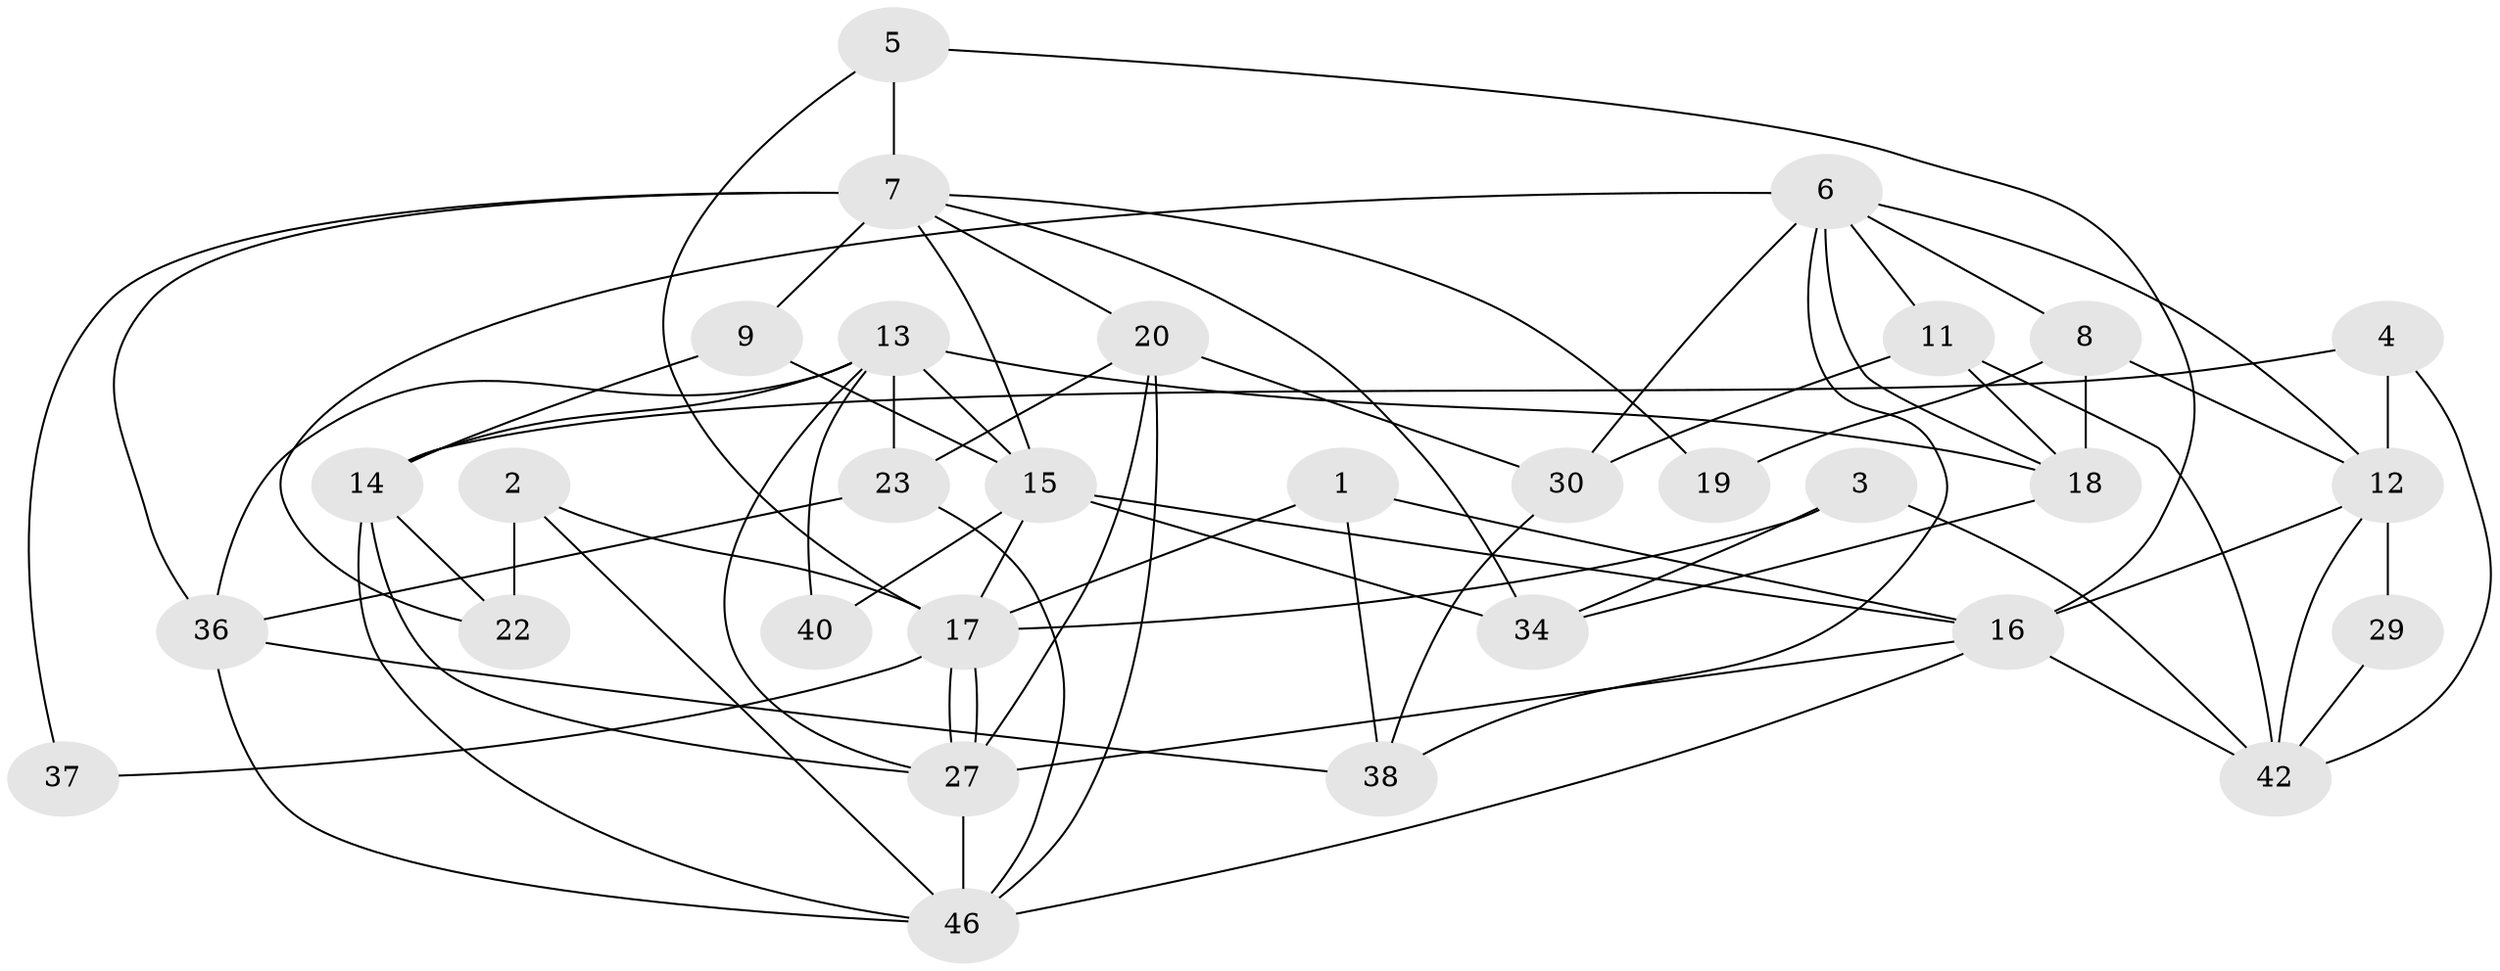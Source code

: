 // Generated by graph-tools (version 1.1) at 2025/24/03/03/25 07:24:02]
// undirected, 31 vertices, 72 edges
graph export_dot {
graph [start="1"]
  node [color=gray90,style=filled];
  1;
  2;
  3;
  4 [super="+32"];
  5;
  6 [super="+51"];
  7 [super="+10"];
  8 [super="+33"];
  9 [super="+39"];
  11 [super="+45"];
  12 [super="+21"];
  13 [super="+24"];
  14 [super="+50"];
  15 [super="+25"];
  16 [super="+28"];
  17 [super="+26"];
  18 [super="+47"];
  19;
  20 [super="+31"];
  22;
  23;
  27 [super="+48"];
  29;
  30 [super="+35"];
  34 [super="+41"];
  36 [super="+44"];
  37;
  38;
  40;
  42 [super="+43"];
  46 [super="+49"];
  1 -- 17;
  1 -- 38;
  1 -- 16;
  2 -- 22;
  2 -- 46;
  2 -- 17;
  3 -- 17;
  3 -- 42;
  3 -- 34;
  4 -- 42;
  4 -- 12;
  4 -- 14;
  5 -- 16;
  5 -- 17;
  5 -- 7;
  6 -- 8;
  6 -- 38;
  6 -- 22;
  6 -- 30;
  6 -- 11;
  6 -- 18;
  6 -- 12;
  7 -- 36;
  7 -- 9 [weight=2];
  7 -- 37;
  7 -- 15;
  7 -- 19;
  7 -- 20;
  7 -- 34;
  8 -- 19 [weight=2];
  8 -- 18 [weight=2];
  8 -- 12 [weight=2];
  9 -- 15;
  9 -- 14;
  11 -- 30;
  11 -- 18;
  11 -- 42;
  12 -- 29;
  12 -- 16;
  12 -- 42;
  13 -- 27;
  13 -- 23;
  13 -- 40;
  13 -- 36;
  13 -- 15;
  13 -- 18;
  13 -- 14;
  14 -- 22;
  14 -- 27;
  14 -- 46;
  15 -- 34 [weight=2];
  15 -- 40;
  15 -- 17;
  15 -- 16;
  16 -- 46;
  16 -- 27;
  16 -- 42;
  17 -- 27;
  17 -- 27;
  17 -- 37;
  18 -- 34;
  20 -- 27;
  20 -- 46;
  20 -- 30;
  20 -- 23;
  23 -- 36;
  23 -- 46;
  27 -- 46;
  29 -- 42 [weight=2];
  30 -- 38;
  36 -- 38;
  36 -- 46;
}
